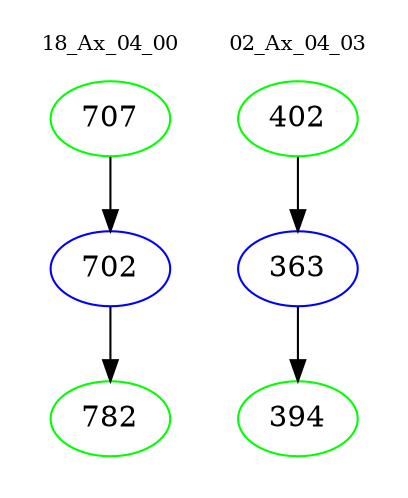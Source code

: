 digraph{
subgraph cluster_0 {
color = white
label = "18_Ax_04_00";
fontsize=10;
T0_707 [label="707", color="green"]
T0_707 -> T0_702 [color="black"]
T0_702 [label="702", color="blue"]
T0_702 -> T0_782 [color="black"]
T0_782 [label="782", color="green"]
}
subgraph cluster_1 {
color = white
label = "02_Ax_04_03";
fontsize=10;
T1_402 [label="402", color="green"]
T1_402 -> T1_363 [color="black"]
T1_363 [label="363", color="blue"]
T1_363 -> T1_394 [color="black"]
T1_394 [label="394", color="green"]
}
}
